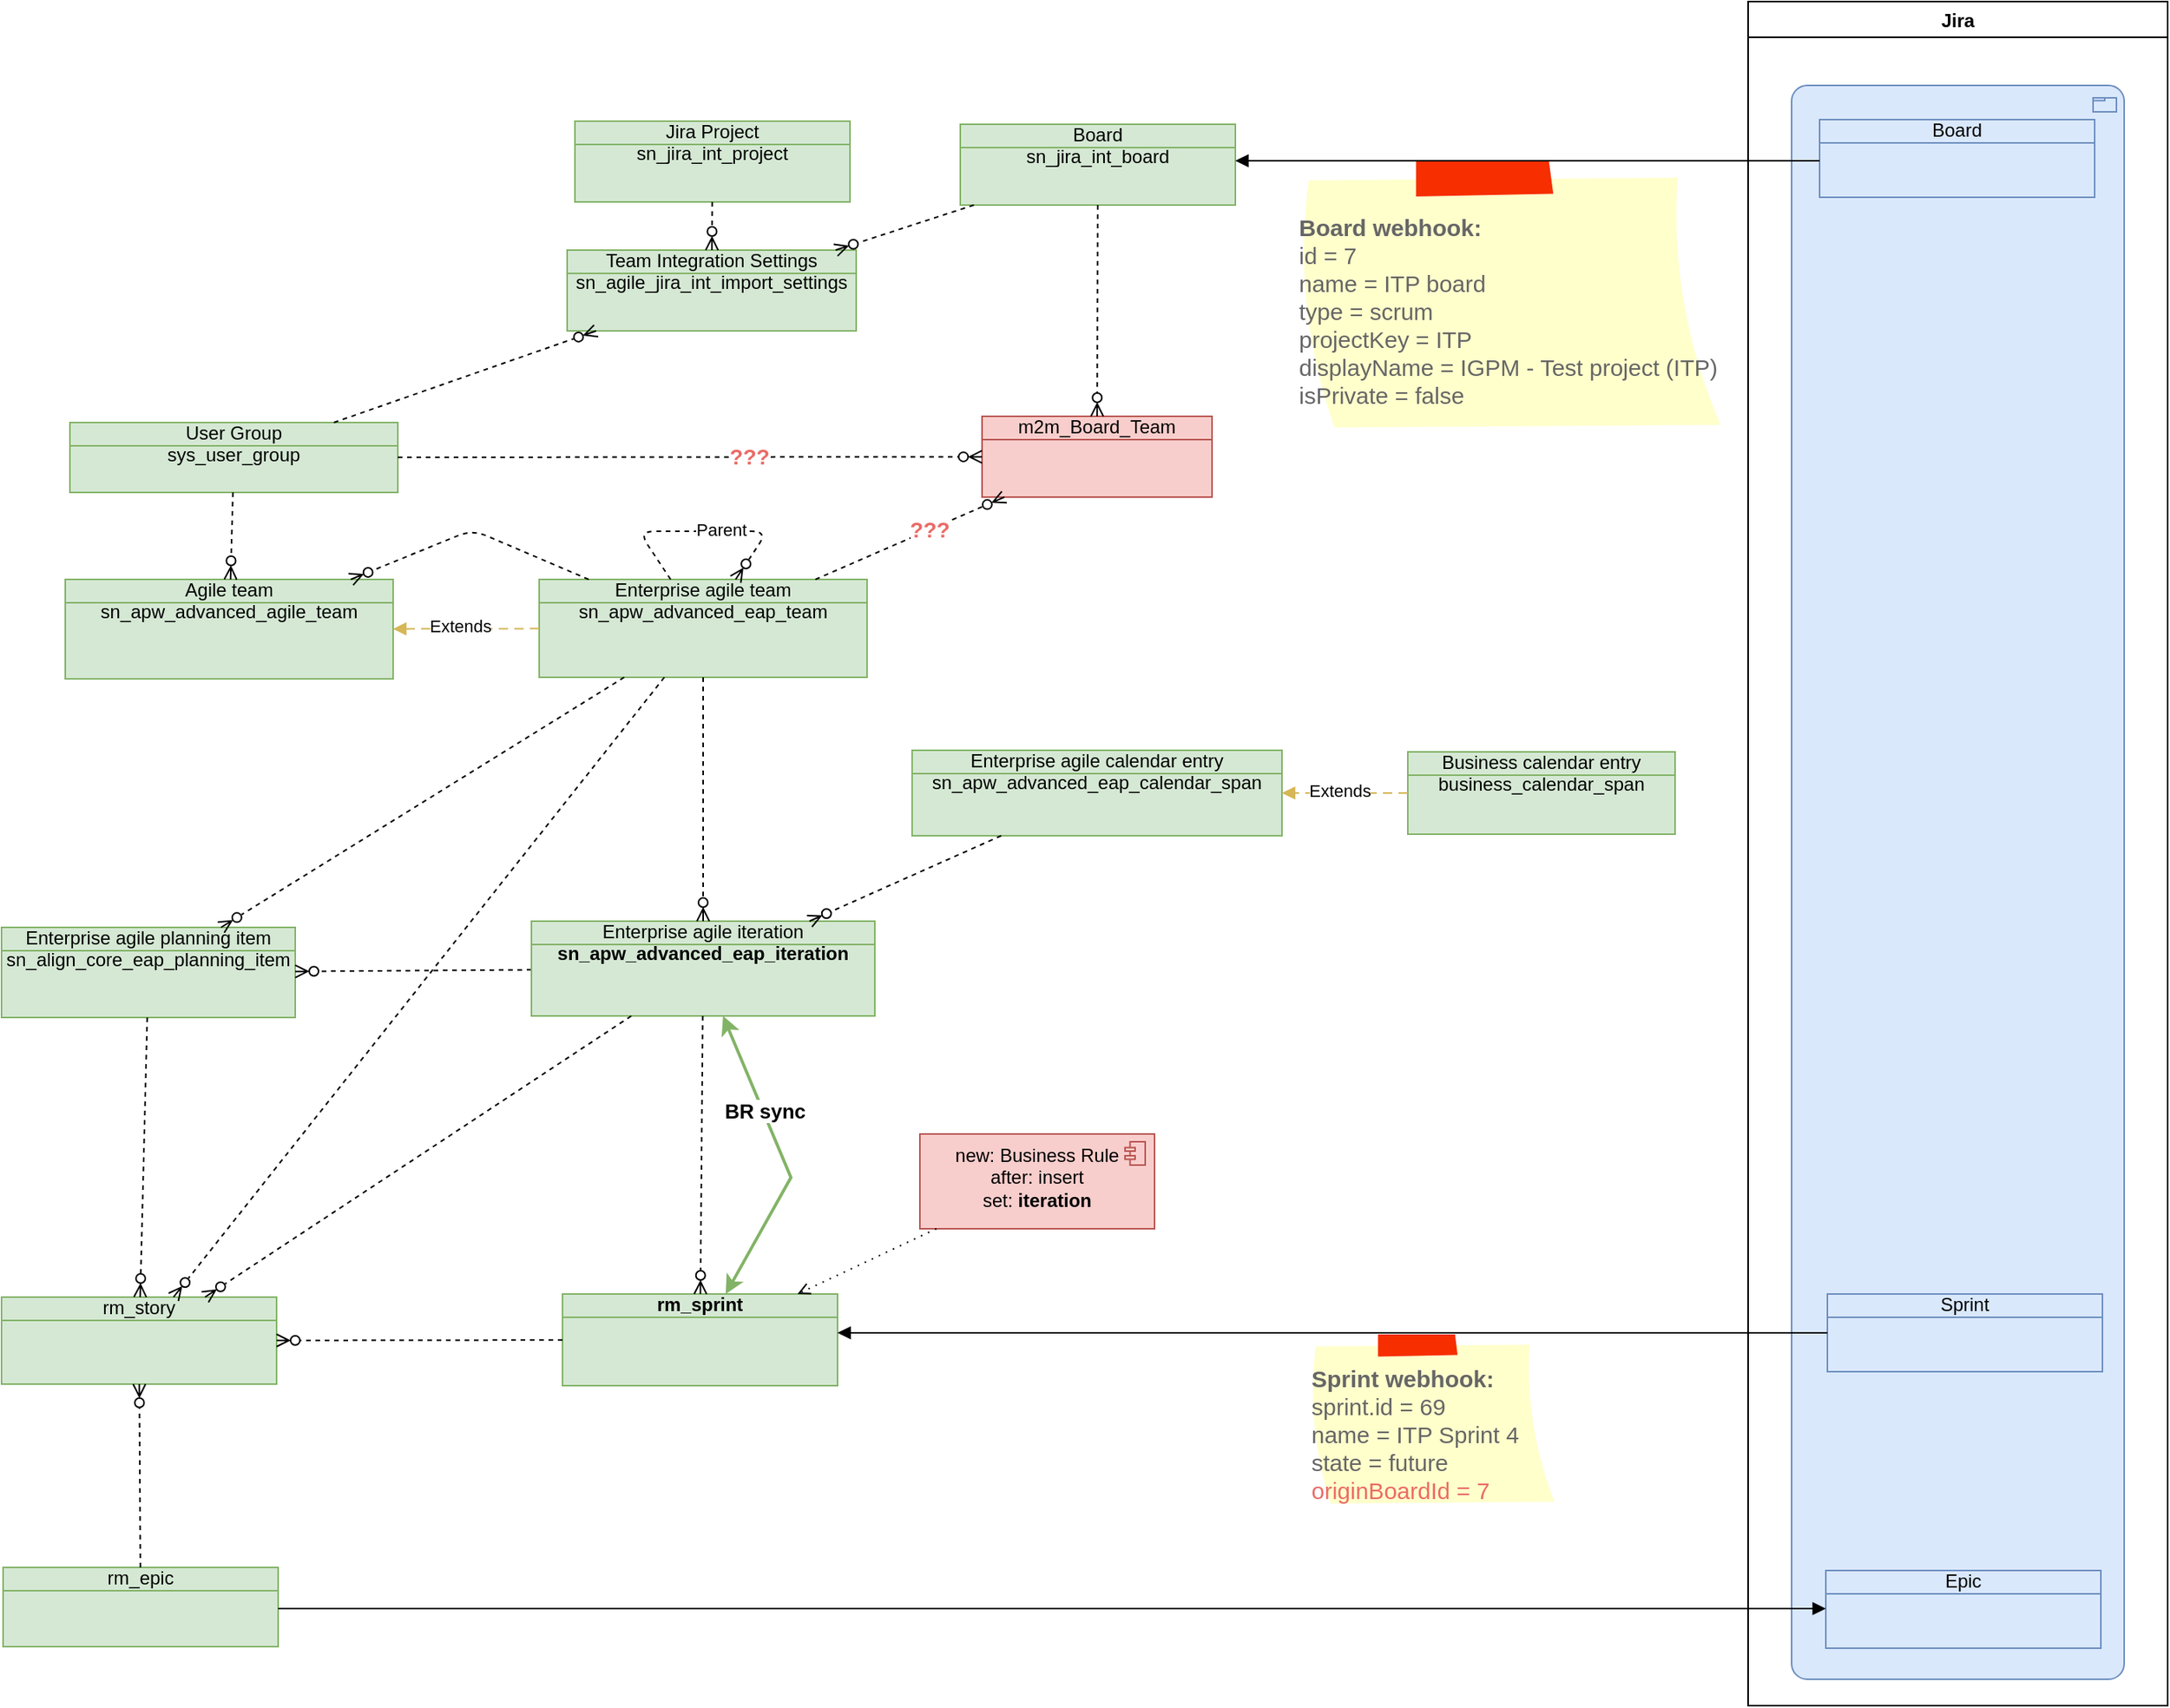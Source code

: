 <mxfile version="27.2.0">
  <diagram name="Page-1" id="IhMQIxFYWQhUG57-XFcb">
    <mxGraphModel dx="1504" dy="1144" grid="0" gridSize="10" guides="0" tooltips="1" connect="0" arrows="0" fold="1" page="1" pageScale="1" pageWidth="1654" pageHeight="1169" math="0" shadow="0">
      <root>
        <mxCell id="0" />
        <mxCell id="1" parent="0" />
        <mxCell id="hy2QDzCqtzv86f-rD2Z0-1" value="&lt;b&gt;rm_sprint&lt;/b&gt;" style="html=1;outlineConnect=0;whiteSpace=wrap;fillColor=#d5e8d4;shape=mxgraph.archimate3.businessObject;overflow=fill;strokeColor=#82b366;" vertex="1" parent="1">
          <mxGeometry x="472" y="872" width="177" height="59" as="geometry" />
        </mxCell>
        <mxCell id="hy2QDzCqtzv86f-rD2Z0-2" value="Enterprise agile planning item sn_align_core_eap_planning_item" style="html=1;outlineConnect=0;whiteSpace=wrap;fillColor=#d5e8d4;shape=mxgraph.archimate3.businessObject;overflow=fill;strokeColor=#82b366;" vertex="1" parent="1">
          <mxGeometry x="111" y="636" width="189" height="58" as="geometry" />
        </mxCell>
        <mxCell id="hy2QDzCqtzv86f-rD2Z0-3" style="html=1;dashed=1;labelBackgroundColor=none;startArrow=none;endArrow=ERzeroToMany;fontFamily=Verdana;fontSize=12;align=left;startFill=0;endFill=0;" edge="1" parent="1" source="hy2QDzCqtzv86f-rD2Z0-5" target="hy2QDzCqtzv86f-rD2Z0-2">
          <mxGeometry relative="1" as="geometry">
            <mxPoint x="425" y="755" as="sourcePoint" />
            <mxPoint x="-102" y="696" as="targetPoint" />
          </mxGeometry>
        </mxCell>
        <mxCell id="hy2QDzCqtzv86f-rD2Z0-4" value="rm_story" style="html=1;outlineConnect=0;whiteSpace=wrap;fillColor=#d5e8d4;shape=mxgraph.archimate3.businessObject;overflow=fill;strokeColor=#82b366;" vertex="1" parent="1">
          <mxGeometry x="111" y="874" width="177" height="56" as="geometry" />
        </mxCell>
        <mxCell id="hy2QDzCqtzv86f-rD2Z0-5" value="Enterprise agile iteration &lt;b&gt;sn_apw_advanced_eap_iteration&lt;/b&gt;" style="html=1;outlineConnect=0;whiteSpace=wrap;fillColor=#d5e8d4;shape=mxgraph.archimate3.businessObject;overflow=fill;strokeColor=#82b366;" vertex="1" parent="1">
          <mxGeometry x="452" y="632" width="221" height="61" as="geometry" />
        </mxCell>
        <mxCell id="hy2QDzCqtzv86f-rD2Z0-6" value="Enterprise agile team sn_apw_advanced_eap_team" style="html=1;outlineConnect=0;whiteSpace=wrap;fillColor=#d5e8d4;shape=mxgraph.archimate3.businessObject;overflow=fill;strokeColor=#82b366;" vertex="1" parent="1">
          <mxGeometry x="457" y="412" width="211" height="63" as="geometry" />
        </mxCell>
        <mxCell id="hy2QDzCqtzv86f-rD2Z0-7" value="&lt;div&gt;Enterprise agile calendar entry&lt;/div&gt;sn_apw_advanced_eap_calendar_span" style="html=1;outlineConnect=0;whiteSpace=wrap;fillColor=#d5e8d4;shape=mxgraph.archimate3.businessObject;overflow=fill;strokeColor=#82b366;" vertex="1" parent="1">
          <mxGeometry x="697" y="522" width="238" height="55" as="geometry" />
        </mxCell>
        <mxCell id="hy2QDzCqtzv86f-rD2Z0-8" value="&lt;div&gt;Business calendar entry&lt;/div&gt;business_calendar_span" style="html=1;outlineConnect=0;whiteSpace=wrap;fillColor=#d5e8d4;shape=mxgraph.archimate3.businessObject;overflow=fill;strokeColor=#82b366;" vertex="1" parent="1">
          <mxGeometry x="1016" y="523" width="172" height="53" as="geometry" />
        </mxCell>
        <mxCell id="hy2QDzCqtzv86f-rD2Z0-9" value="" style="html=1;endArrow=block;dashed=1;elbow=vertical;endFill=1;dashPattern=6 4;rounded=0;fontSize=12;fillColor=#fff2cc;strokeColor=#d6b656;" edge="1" parent="1" source="hy2QDzCqtzv86f-rD2Z0-8" target="hy2QDzCqtzv86f-rD2Z0-7">
          <mxGeometry width="160" relative="1" as="geometry">
            <mxPoint x="568" y="610" as="sourcePoint" />
            <mxPoint x="477" y="610" as="targetPoint" />
          </mxGeometry>
        </mxCell>
        <mxCell id="hy2QDzCqtzv86f-rD2Z0-10" value="Extends" style="edgeLabel;html=1;align=center;verticalAlign=middle;resizable=0;points=[];" vertex="1" connectable="0" parent="hy2QDzCqtzv86f-rD2Z0-9">
          <mxGeometry x="0.082" y="-2" relative="1" as="geometry">
            <mxPoint as="offset" />
          </mxGeometry>
        </mxCell>
        <mxCell id="hy2QDzCqtzv86f-rD2Z0-11" style="html=1;dashed=1;labelBackgroundColor=none;startArrow=none;endArrow=ERzeroToMany;fontFamily=Verdana;fontSize=12;align=left;startFill=0;endFill=0;" edge="1" parent="1" source="hy2QDzCqtzv86f-rD2Z0-7" target="hy2QDzCqtzv86f-rD2Z0-5">
          <mxGeometry relative="1" as="geometry">
            <mxPoint x="527" y="837" as="sourcePoint" />
            <mxPoint x="376" y="937" as="targetPoint" />
          </mxGeometry>
        </mxCell>
        <mxCell id="hy2QDzCqtzv86f-rD2Z0-12" style="html=1;dashed=1;labelBackgroundColor=none;startArrow=none;endArrow=ERzeroToMany;fontFamily=Verdana;fontSize=12;align=left;startFill=0;endFill=0;" edge="1" parent="1" source="hy2QDzCqtzv86f-rD2Z0-5" target="hy2QDzCqtzv86f-rD2Z0-4">
          <mxGeometry relative="1" as="geometry">
            <mxPoint x="795" y="1015" as="sourcePoint" />
            <mxPoint x="627" y="1063" as="targetPoint" />
          </mxGeometry>
        </mxCell>
        <mxCell id="hy2QDzCqtzv86f-rD2Z0-13" style="html=1;dashed=1;labelBackgroundColor=none;startArrow=none;endArrow=ERzeroToMany;fontFamily=Verdana;fontSize=12;align=left;startFill=0;endFill=0;" edge="1" parent="1" source="hy2QDzCqtzv86f-rD2Z0-5" target="hy2QDzCqtzv86f-rD2Z0-1">
          <mxGeometry relative="1" as="geometry">
            <mxPoint x="724" y="868" as="sourcePoint" />
            <mxPoint x="556" y="916" as="targetPoint" />
          </mxGeometry>
        </mxCell>
        <mxCell id="hy2QDzCqtzv86f-rD2Z0-14" style="html=1;dashed=1;labelBackgroundColor=none;startArrow=none;endArrow=ERzeroToMany;fontFamily=Verdana;fontSize=12;align=left;startFill=0;endFill=0;" edge="1" parent="1" source="hy2QDzCqtzv86f-rD2Z0-6" target="hy2QDzCqtzv86f-rD2Z0-5">
          <mxGeometry relative="1" as="geometry">
            <mxPoint x="1010" y="784" as="sourcePoint" />
            <mxPoint x="842" y="832" as="targetPoint" />
          </mxGeometry>
        </mxCell>
        <mxCell id="hy2QDzCqtzv86f-rD2Z0-15" style="html=1;dashed=1;labelBackgroundColor=none;startArrow=none;endArrow=ERzeroToMany;fontFamily=Verdana;fontSize=12;align=left;startFill=0;endFill=0;" edge="1" parent="1" source="hy2QDzCqtzv86f-rD2Z0-2" target="hy2QDzCqtzv86f-rD2Z0-4">
          <mxGeometry relative="1" as="geometry">
            <mxPoint x="858" y="869" as="sourcePoint" />
            <mxPoint x="858" y="925" as="targetPoint" />
          </mxGeometry>
        </mxCell>
        <mxCell id="hy2QDzCqtzv86f-rD2Z0-16" style="html=1;dashed=1;labelBackgroundColor=none;startArrow=none;endArrow=ERzeroToMany;fontFamily=Verdana;fontSize=12;align=left;startFill=0;endFill=0;" edge="1" parent="1" source="hy2QDzCqtzv86f-rD2Z0-1" target="hy2QDzCqtzv86f-rD2Z0-4">
          <mxGeometry relative="1" as="geometry">
            <mxPoint x="480" y="681" as="sourcePoint" />
            <mxPoint x="317" y="683" as="targetPoint" />
          </mxGeometry>
        </mxCell>
        <mxCell id="hy2QDzCqtzv86f-rD2Z0-17" value="rm_epic" style="html=1;outlineConnect=0;whiteSpace=wrap;fillColor=#d5e8d4;shape=mxgraph.archimate3.businessObject;overflow=fill;strokeColor=#82b366;" vertex="1" parent="1">
          <mxGeometry x="112" y="1048" width="177" height="51" as="geometry" />
        </mxCell>
        <mxCell id="hy2QDzCqtzv86f-rD2Z0-18" style="html=1;dashed=1;labelBackgroundColor=none;startArrow=none;endArrow=ERzeroToMany;fontFamily=Verdana;fontSize=12;align=left;startFill=0;endFill=0;" edge="1" parent="1" source="hy2QDzCqtzv86f-rD2Z0-17" target="hy2QDzCqtzv86f-rD2Z0-4">
          <mxGeometry relative="1" as="geometry">
            <mxPoint x="542" y="834" as="sourcePoint" />
            <mxPoint x="379" y="836" as="targetPoint" />
          </mxGeometry>
        </mxCell>
        <mxCell id="hy2QDzCqtzv86f-rD2Z0-19" style="html=1;dashed=1;labelBackgroundColor=none;startArrow=none;endArrow=ERzeroToMany;fontFamily=Verdana;fontSize=12;align=left;startFill=0;endFill=0;" edge="1" parent="1" source="hy2QDzCqtzv86f-rD2Z0-6" target="hy2QDzCqtzv86f-rD2Z0-4">
          <mxGeometry relative="1" as="geometry">
            <mxPoint x="525" y="761" as="sourcePoint" />
            <mxPoint x="361" y="832" as="targetPoint" />
          </mxGeometry>
        </mxCell>
        <mxCell id="hy2QDzCqtzv86f-rD2Z0-20" style="html=1;dashed=1;labelBackgroundColor=none;startArrow=none;endArrow=ERzeroToMany;fontFamily=Verdana;fontSize=12;align=left;startFill=0;endFill=0;" edge="1" parent="1" source="hy2QDzCqtzv86f-rD2Z0-6" target="hy2QDzCqtzv86f-rD2Z0-2">
          <mxGeometry relative="1" as="geometry">
            <mxPoint x="712" y="861" as="sourcePoint" />
            <mxPoint x="875" y="1060" as="targetPoint" />
          </mxGeometry>
        </mxCell>
        <mxCell id="hy2QDzCqtzv86f-rD2Z0-21" value="&lt;div&gt;new: Business Rule&lt;/div&gt;&lt;div&gt;after: insert&lt;/div&gt;&lt;div&gt;set: &lt;b&gt;iteration&lt;/b&gt;&lt;br&gt;&lt;/div&gt;" style="html=1;outlineConnect=0;whiteSpace=wrap;fillColor=#f8cecc;shape=mxgraph.archimate3.application;appType=comp;archiType=square;strokeColor=#b85450;verticalAlign=top;" vertex="1" parent="1">
          <mxGeometry x="702" y="769" width="151" height="61" as="geometry" />
        </mxCell>
        <mxCell id="hy2QDzCqtzv86f-rD2Z0-22" value="" style="html=1;endArrow=open;elbow=vertical;endFill=0;dashed=1;dashPattern=1 4;rounded=0;" edge="1" parent="1" source="hy2QDzCqtzv86f-rD2Z0-21" target="hy2QDzCqtzv86f-rD2Z0-1">
          <mxGeometry width="160" relative="1" as="geometry">
            <mxPoint x="886" y="1117" as="sourcePoint" />
            <mxPoint x="1102" y="1055" as="targetPoint" />
          </mxGeometry>
        </mxCell>
        <mxCell id="hy2QDzCqtzv86f-rD2Z0-24" value="Jira" style="swimlane;" vertex="1" parent="1">
          <mxGeometry x="1235" y="40" width="270" height="1097" as="geometry" />
        </mxCell>
        <mxCell id="hy2QDzCqtzv86f-rD2Z0-25" value="" style="html=1;outlineConnect=0;whiteSpace=wrap;fillColor=#dae8fc;shape=mxgraph.archimate3.application;appType=product;archiType=rounded;strokeColor=#6c8ebf;verticalAlign=top;fontStyle=0" vertex="1" parent="hy2QDzCqtzv86f-rD2Z0-24">
          <mxGeometry x="28" y="54" width="214" height="1026" as="geometry" />
        </mxCell>
        <mxCell id="hy2QDzCqtzv86f-rD2Z0-26" value="Board" style="html=1;outlineConnect=0;whiteSpace=wrap;fillColor=#dae8fc;shape=mxgraph.archimate3.businessObject;overflow=fill;strokeColor=#6c8ebf;" vertex="1" parent="hy2QDzCqtzv86f-rD2Z0-24">
          <mxGeometry x="46" y="76" width="177" height="50" as="geometry" />
        </mxCell>
        <mxCell id="hy2QDzCqtzv86f-rD2Z0-27" value="Sprint" style="html=1;outlineConnect=0;whiteSpace=wrap;fillColor=#dae8fc;shape=mxgraph.archimate3.businessObject;overflow=fill;strokeColor=#6c8ebf;" vertex="1" parent="hy2QDzCqtzv86f-rD2Z0-24">
          <mxGeometry x="51" y="832" width="177" height="50" as="geometry" />
        </mxCell>
        <mxCell id="hy2QDzCqtzv86f-rD2Z0-51" value="Epic" style="html=1;outlineConnect=0;whiteSpace=wrap;fillColor=#dae8fc;shape=mxgraph.archimate3.businessObject;overflow=fill;strokeColor=#6c8ebf;" vertex="1" parent="hy2QDzCqtzv86f-rD2Z0-24">
          <mxGeometry x="50" y="1010" width="177" height="50" as="geometry" />
        </mxCell>
        <mxCell id="hy2QDzCqtzv86f-rD2Z0-28" value="Agile team sn_apw_advanced_agile_team" style="html=1;outlineConnect=0;whiteSpace=wrap;fillColor=#d5e8d4;shape=mxgraph.archimate3.businessObject;overflow=fill;strokeColor=#82b366;" vertex="1" parent="1">
          <mxGeometry x="152" y="412" width="211" height="64" as="geometry" />
        </mxCell>
        <mxCell id="hy2QDzCqtzv86f-rD2Z0-29" value="" style="html=1;endArrow=block;dashed=1;elbow=vertical;endFill=1;dashPattern=6 4;rounded=0;fontSize=12;fillColor=#fff2cc;strokeColor=#d6b656;" edge="1" parent="1" source="hy2QDzCqtzv86f-rD2Z0-6" target="hy2QDzCqtzv86f-rD2Z0-28">
          <mxGeometry width="160" relative="1" as="geometry">
            <mxPoint x="1085" y="557" as="sourcePoint" />
            <mxPoint x="1004" y="556" as="targetPoint" />
          </mxGeometry>
        </mxCell>
        <mxCell id="hy2QDzCqtzv86f-rD2Z0-30" value="Extends" style="edgeLabel;html=1;align=center;verticalAlign=middle;resizable=0;points=[];" vertex="1" connectable="0" parent="hy2QDzCqtzv86f-rD2Z0-29">
          <mxGeometry x="0.082" y="-2" relative="1" as="geometry">
            <mxPoint as="offset" />
          </mxGeometry>
        </mxCell>
        <mxCell id="hy2QDzCqtzv86f-rD2Z0-31" value="User Group&lt;div&gt;sys_user_group&lt;/div&gt;" style="html=1;outlineConnect=0;whiteSpace=wrap;fillColor=#d5e8d4;shape=mxgraph.archimate3.businessObject;overflow=fill;strokeColor=#82b366;" vertex="1" parent="1">
          <mxGeometry x="155" y="311" width="211" height="45" as="geometry" />
        </mxCell>
        <mxCell id="hy2QDzCqtzv86f-rD2Z0-32" style="html=1;dashed=1;labelBackgroundColor=none;startArrow=none;endArrow=ERzeroToMany;fontFamily=Verdana;fontSize=12;align=left;startFill=0;endFill=0;" edge="1" parent="1" source="hy2QDzCqtzv86f-rD2Z0-31" target="hy2QDzCqtzv86f-rD2Z0-28">
          <mxGeometry relative="1" as="geometry">
            <mxPoint x="556" y="575" as="sourcePoint" />
            <mxPoint x="355" y="697" as="targetPoint" />
          </mxGeometry>
        </mxCell>
        <mxCell id="hy2QDzCqtzv86f-rD2Z0-33" style="html=1;dashed=1;labelBackgroundColor=none;startArrow=none;endArrow=ERzeroToMany;fontFamily=Verdana;fontSize=12;align=left;startFill=0;endFill=0;" edge="1" parent="1" source="hy2QDzCqtzv86f-rD2Z0-6" target="hy2QDzCqtzv86f-rD2Z0-28">
          <mxGeometry relative="1" as="geometry">
            <mxPoint x="593" y="557" as="sourcePoint" />
            <mxPoint x="392" y="679" as="targetPoint" />
            <Array as="points">
              <mxPoint x="414" y="380" />
            </Array>
          </mxGeometry>
        </mxCell>
        <mxCell id="hy2QDzCqtzv86f-rD2Z0-34" style="html=1;dashed=1;labelBackgroundColor=none;startArrow=none;endArrow=ERzeroToMany;fontFamily=Verdana;fontSize=12;align=left;startFill=0;endFill=0;" edge="1" parent="1" source="hy2QDzCqtzv86f-rD2Z0-6" target="hy2QDzCqtzv86f-rD2Z0-6">
          <mxGeometry relative="1" as="geometry">
            <mxPoint x="767" y="357" as="sourcePoint" />
            <mxPoint x="566" y="479" as="targetPoint" />
            <Array as="points">
              <mxPoint x="604" y="381" />
            </Array>
          </mxGeometry>
        </mxCell>
        <mxCell id="hy2QDzCqtzv86f-rD2Z0-35" value="Parent" style="edgeLabel;html=1;align=center;verticalAlign=middle;resizable=0;points=[];" vertex="1" connectable="0" parent="hy2QDzCqtzv86f-rD2Z0-34">
          <mxGeometry x="0.137" y="1" relative="1" as="geometry">
            <mxPoint as="offset" />
          </mxGeometry>
        </mxCell>
        <mxCell id="hy2QDzCqtzv86f-rD2Z0-38" value="&lt;div&gt;&lt;br&gt;&lt;/div&gt;&lt;div&gt;&lt;b&gt;Sprint webhook:&lt;/b&gt;&lt;/div&gt;&lt;div&gt;sprint.id =&amp;nbsp;&lt;span style=&quot;background-color: transparent; color: light-dark(rgb(102, 102, 102), rgb(149, 149, 149));&quot;&gt;69&lt;/span&gt;&lt;/div&gt;&lt;div&gt;name =&amp;nbsp;&lt;span style=&quot;background-color: transparent; color: light-dark(rgb(102, 102, 102), rgb(149, 149, 149));&quot;&gt;ITP Sprint 4&lt;/span&gt;&lt;/div&gt;&lt;div&gt;state =&amp;nbsp;&lt;span style=&quot;background-color: transparent; color: light-dark(rgb(102, 102, 102), rgb(149, 149, 149));&quot;&gt;future&lt;/span&gt;&lt;/div&gt;&lt;div&gt;&lt;span style=&quot;background-color: transparent;&quot;&gt;&lt;font style=&quot;color: rgb(234, 107, 102);&quot;&gt;originBoardId = 7&lt;/font&gt;&lt;/span&gt;&lt;/div&gt;" style="strokeWidth=1;shadow=0;dashed=0;align=left;html=1;shape=mxgraph.mockup.text.stickyNote2;fontColor=#666666;mainText=;fontSize=15;whiteSpace=wrap;fillColor=#ffffcc;strokeColor=#F62E00;" vertex="1" parent="1">
          <mxGeometry x="952" y="898" width="160" height="110" as="geometry" />
        </mxCell>
        <mxCell id="hy2QDzCqtzv86f-rD2Z0-39" value="" style="edgeStyle=elbowEdgeStyle;html=1;endArrow=block;dashed=0;elbow=vertical;endFill=1;rounded=0;" edge="1" parent="1" source="hy2QDzCqtzv86f-rD2Z0-27" target="hy2QDzCqtzv86f-rD2Z0-1">
          <mxGeometry width="160" relative="1" as="geometry">
            <mxPoint x="629" y="984" as="sourcePoint" />
            <mxPoint x="789" y="984" as="targetPoint" />
          </mxGeometry>
        </mxCell>
        <mxCell id="hy2QDzCqtzv86f-rD2Z0-40" value="Board&lt;div&gt;sn_jira_int_board&lt;/div&gt;" style="html=1;outlineConnect=0;whiteSpace=wrap;fillColor=#d5e8d4;shape=mxgraph.archimate3.businessObject;overflow=fill;strokeColor=#82b366;" vertex="1" parent="1">
          <mxGeometry x="728" y="119" width="177" height="52" as="geometry" />
        </mxCell>
        <mxCell id="hy2QDzCqtzv86f-rD2Z0-41" value="" style="edgeStyle=elbowEdgeStyle;html=1;endArrow=block;dashed=0;elbow=vertical;endFill=1;rounded=0;" edge="1" parent="1" source="hy2QDzCqtzv86f-rD2Z0-26" target="hy2QDzCqtzv86f-rD2Z0-40">
          <mxGeometry width="160" relative="1" as="geometry">
            <mxPoint x="1296" y="897" as="sourcePoint" />
            <mxPoint x="829" y="897" as="targetPoint" />
          </mxGeometry>
        </mxCell>
        <mxCell id="hy2QDzCqtzv86f-rD2Z0-42" value="&lt;div&gt;&lt;br&gt;&lt;/div&gt;&lt;div&gt;&lt;b&gt;Board webhook:&lt;/b&gt;&lt;/div&gt;&lt;div&gt;&lt;div&gt;id = 7&lt;/div&gt;&lt;div&gt;name = ITP board&lt;/div&gt;&lt;div&gt;type = scrum&lt;/div&gt;&lt;div&gt;projectKey = ITP&lt;/div&gt;&lt;div&gt;displayName = IGPM - Test project (ITP)&lt;/div&gt;&lt;div&gt;isPrivate = false&lt;/div&gt;&lt;/div&gt;" style="strokeWidth=1;shadow=0;dashed=0;align=left;html=1;shape=mxgraph.mockup.text.stickyNote2;fontColor=#666666;mainText=;fontSize=15;whiteSpace=wrap;fillColor=#ffffcc;strokeColor=#F62E00;" vertex="1" parent="1">
          <mxGeometry x="944" y="143" width="276" height="173" as="geometry" />
        </mxCell>
        <mxCell id="hy2QDzCqtzv86f-rD2Z0-43" value="" style="endArrow=classic;startArrow=classic;html=1;rounded=0;fillColor=#d5e8d4;strokeColor=#82b366;strokeWidth=2;fontSize=13;" edge="1" parent="1" source="hy2QDzCqtzv86f-rD2Z0-1" target="hy2QDzCqtzv86f-rD2Z0-5">
          <mxGeometry width="50" height="50" relative="1" as="geometry">
            <mxPoint x="684" y="851" as="sourcePoint" />
            <mxPoint x="734" y="801" as="targetPoint" />
            <Array as="points">
              <mxPoint x="619" y="797" />
            </Array>
          </mxGeometry>
        </mxCell>
        <mxCell id="hy2QDzCqtzv86f-rD2Z0-44" value="BR sync" style="edgeLabel;html=1;align=center;verticalAlign=middle;resizable=0;points=[];fontSize=13;fontStyle=1" vertex="1" connectable="0" parent="hy2QDzCqtzv86f-rD2Z0-43">
          <mxGeometry x="0.328" y="-1" relative="1" as="geometry">
            <mxPoint as="offset" />
          </mxGeometry>
        </mxCell>
        <mxCell id="hy2QDzCqtzv86f-rD2Z0-45" value="Jira Project&lt;div&gt;sn_jira_int_project&lt;/div&gt;" style="html=1;outlineConnect=0;whiteSpace=wrap;fillColor=#d5e8d4;shape=mxgraph.archimate3.businessObject;overflow=fill;strokeColor=#82b366;" vertex="1" parent="1">
          <mxGeometry x="480" y="117" width="177" height="52" as="geometry" />
        </mxCell>
        <mxCell id="hy2QDzCqtzv86f-rD2Z0-46" value="Team Integration Settings&lt;br&gt;&lt;div&gt;sn_agile_jira_int_import_settings&lt;/div&gt;" style="html=1;outlineConnect=0;whiteSpace=wrap;fillColor=#d5e8d4;shape=mxgraph.archimate3.businessObject;overflow=fill;strokeColor=#82b366;" vertex="1" parent="1">
          <mxGeometry x="475" y="200" width="186" height="52" as="geometry" />
        </mxCell>
        <mxCell id="hy2QDzCqtzv86f-rD2Z0-47" style="html=1;dashed=1;labelBackgroundColor=none;startArrow=none;endArrow=ERzeroToMany;fontFamily=Verdana;fontSize=12;align=left;startFill=0;endFill=0;" edge="1" parent="1" source="hy2QDzCqtzv86f-rD2Z0-40" target="hy2QDzCqtzv86f-rD2Z0-46">
          <mxGeometry relative="1" as="geometry">
            <mxPoint x="638" y="-213" as="sourcePoint" />
            <mxPoint x="454" y="-213" as="targetPoint" />
          </mxGeometry>
        </mxCell>
        <mxCell id="hy2QDzCqtzv86f-rD2Z0-48" style="html=1;dashed=1;labelBackgroundColor=none;startArrow=none;endArrow=ERzeroToMany;fontFamily=Verdana;fontSize=12;align=left;startFill=0;endFill=0;" edge="1" parent="1" source="hy2QDzCqtzv86f-rD2Z0-45" target="hy2QDzCqtzv86f-rD2Z0-46">
          <mxGeometry relative="1" as="geometry">
            <mxPoint x="758" y="-61" as="sourcePoint" />
            <mxPoint x="574" y="-61" as="targetPoint" />
          </mxGeometry>
        </mxCell>
        <mxCell id="hy2QDzCqtzv86f-rD2Z0-50" style="html=1;dashed=1;labelBackgroundColor=none;startArrow=none;endArrow=ERzeroToMany;fontFamily=Verdana;fontSize=12;align=left;startFill=0;endFill=0;" edge="1" parent="1" source="hy2QDzCqtzv86f-rD2Z0-31" target="hy2QDzCqtzv86f-rD2Z0-46">
          <mxGeometry relative="1" as="geometry">
            <mxPoint x="407" y="39.852" as="sourcePoint" />
            <mxPoint x="477" y="181" as="targetPoint" />
          </mxGeometry>
        </mxCell>
        <mxCell id="hy2QDzCqtzv86f-rD2Z0-52" value="" style="edgeStyle=elbowEdgeStyle;html=1;endArrow=block;dashed=0;elbow=vertical;endFill=1;rounded=0;" edge="1" parent="1" source="hy2QDzCqtzv86f-rD2Z0-17" target="hy2QDzCqtzv86f-rD2Z0-51">
          <mxGeometry width="160" relative="1" as="geometry">
            <mxPoint x="1204" y="899" as="sourcePoint" />
            <mxPoint x="737" y="899" as="targetPoint" />
          </mxGeometry>
        </mxCell>
        <mxCell id="hy2QDzCqtzv86f-rD2Z0-53" value="m2m_Board_Team" style="html=1;outlineConnect=0;whiteSpace=wrap;fillColor=#f8cecc;shape=mxgraph.archimate3.businessObject;overflow=fill;strokeColor=#b85450;" vertex="1" parent="1">
          <mxGeometry x="742" y="307" width="148" height="52" as="geometry" />
        </mxCell>
        <mxCell id="hy2QDzCqtzv86f-rD2Z0-54" style="html=1;dashed=1;labelBackgroundColor=none;startArrow=none;endArrow=ERzeroToMany;fontFamily=Verdana;fontSize=12;align=left;startFill=0;endFill=0;" edge="1" parent="1" source="hy2QDzCqtzv86f-rD2Z0-31" target="hy2QDzCqtzv86f-rD2Z0-53">
          <mxGeometry relative="1" as="geometry">
            <mxPoint x="341" y="40" as="sourcePoint" />
            <mxPoint x="574" y="110" as="targetPoint" />
          </mxGeometry>
        </mxCell>
        <mxCell id="hy2QDzCqtzv86f-rD2Z0-56" value="&lt;font style=&quot;color: rgb(234, 107, 102); font-size: 14px;&quot;&gt;&lt;b style=&quot;&quot;&gt;???&lt;/b&gt;&lt;/font&gt;" style="edgeLabel;html=1;align=center;verticalAlign=middle;resizable=0;points=[];" vertex="1" connectable="0" parent="hy2QDzCqtzv86f-rD2Z0-54">
          <mxGeometry x="0.203" relative="1" as="geometry">
            <mxPoint as="offset" />
          </mxGeometry>
        </mxCell>
        <mxCell id="hy2QDzCqtzv86f-rD2Z0-55" style="html=1;dashed=1;labelBackgroundColor=none;startArrow=none;endArrow=ERzeroToMany;fontFamily=Verdana;fontSize=12;align=left;startFill=0;endFill=0;" edge="1" parent="1" source="hy2QDzCqtzv86f-rD2Z0-40" target="hy2QDzCqtzv86f-rD2Z0-53">
          <mxGeometry relative="1" as="geometry">
            <mxPoint x="334" y="60" as="sourcePoint" />
            <mxPoint x="877" y="310" as="targetPoint" />
          </mxGeometry>
        </mxCell>
        <mxCell id="hy2QDzCqtzv86f-rD2Z0-57" style="html=1;dashed=1;labelBackgroundColor=none;startArrow=none;endArrow=ERzeroToMany;fontFamily=Verdana;fontSize=12;align=left;startFill=0;endFill=0;" edge="1" parent="1" source="hy2QDzCqtzv86f-rD2Z0-6" target="hy2QDzCqtzv86f-rD2Z0-53">
          <mxGeometry relative="1" as="geometry">
            <mxPoint x="681" y="329" as="sourcePoint" />
            <mxPoint x="1057" y="329" as="targetPoint" />
          </mxGeometry>
        </mxCell>
        <mxCell id="hy2QDzCqtzv86f-rD2Z0-58" value="&lt;font style=&quot;color: rgb(234, 107, 102); font-size: 14px;&quot;&gt;&lt;b style=&quot;&quot;&gt;???&lt;/b&gt;&lt;/font&gt;" style="edgeLabel;html=1;align=center;verticalAlign=middle;resizable=0;points=[];" vertex="1" connectable="0" parent="hy2QDzCqtzv86f-rD2Z0-57">
          <mxGeometry x="0.203" relative="1" as="geometry">
            <mxPoint as="offset" />
          </mxGeometry>
        </mxCell>
      </root>
    </mxGraphModel>
  </diagram>
</mxfile>
